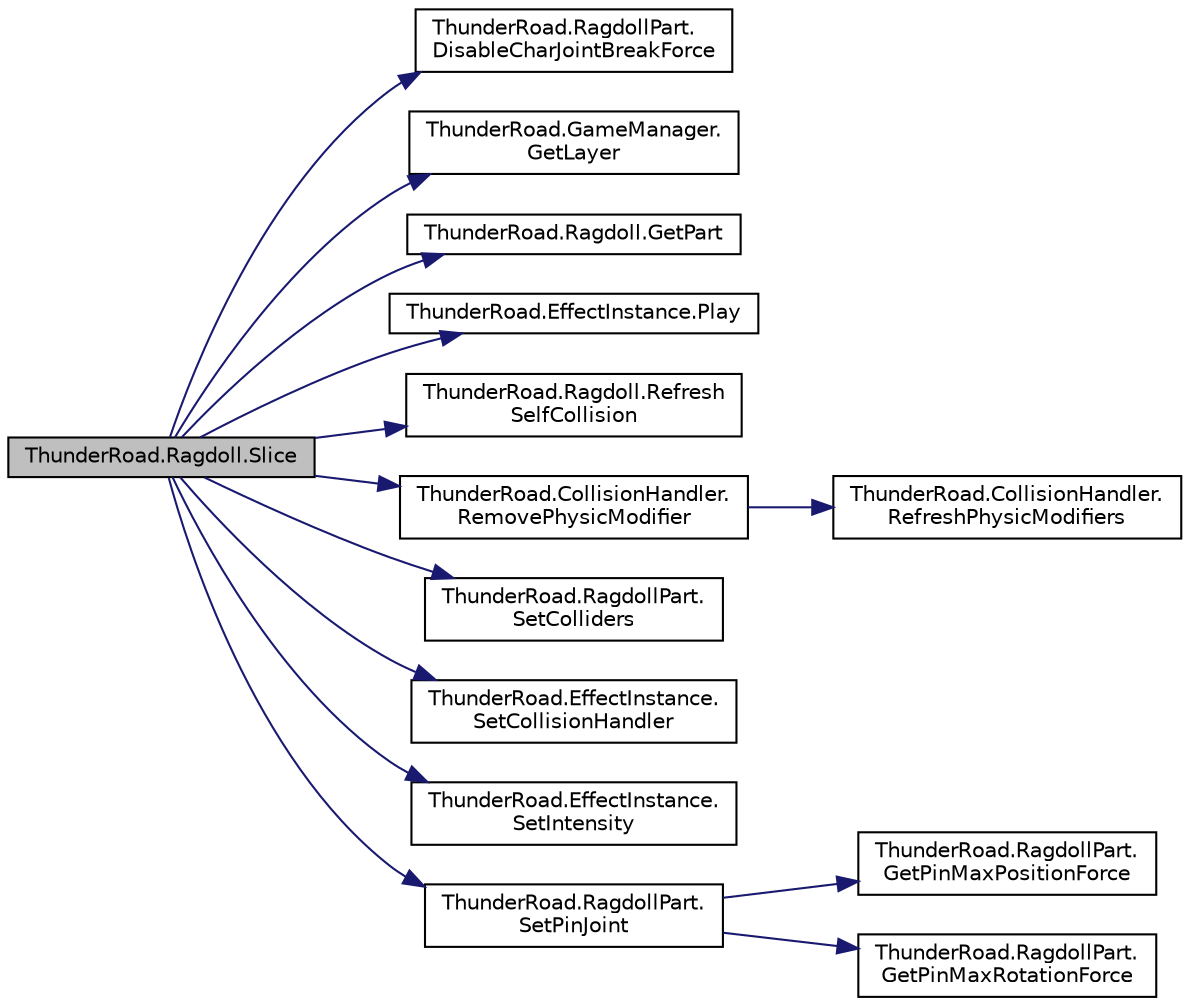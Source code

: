 digraph "ThunderRoad.Ragdoll.Slice"
{
 // LATEX_PDF_SIZE
  edge [fontname="Helvetica",fontsize="10",labelfontname="Helvetica",labelfontsize="10"];
  node [fontname="Helvetica",fontsize="10",shape=record];
  rankdir="LR";
  Node1 [label="ThunderRoad.Ragdoll.Slice",height=0.2,width=0.4,color="black", fillcolor="grey75", style="filled", fontcolor="black",tooltip="Slices the specified bone."];
  Node1 -> Node2 [color="midnightblue",fontsize="10",style="solid",fontname="Helvetica"];
  Node2 [label="ThunderRoad.RagdollPart.\lDisableCharJointBreakForce",height=0.2,width=0.4,color="black", fillcolor="white", style="filled",URL="$class_thunder_road_1_1_ragdoll_part.html#a0561ce1cb30c579f43c9a03d8a33e5e3",tooltip="Disables the character joint break force."];
  Node1 -> Node3 [color="midnightblue",fontsize="10",style="solid",fontname="Helvetica"];
  Node3 [label="ThunderRoad.GameManager.\lGetLayer",height=0.2,width=0.4,color="black", fillcolor="white", style="filled",URL="$class_thunder_road_1_1_game_manager.html#a4b7e3521ff92f30374062207b6e30352",tooltip="Gets the layer."];
  Node1 -> Node4 [color="midnightblue",fontsize="10",style="solid",fontname="Helvetica"];
  Node4 [label="ThunderRoad.Ragdoll.GetPart",height=0.2,width=0.4,color="black", fillcolor="white", style="filled",URL="$class_thunder_road_1_1_ragdoll.html#a63bb50459ca0652451c1aef3fc8155cb",tooltip="Gets the part."];
  Node1 -> Node5 [color="midnightblue",fontsize="10",style="solid",fontname="Helvetica"];
  Node5 [label="ThunderRoad.EffectInstance.Play",height=0.2,width=0.4,color="black", fillcolor="white", style="filled",URL="$class_thunder_road_1_1_effect_instance.html#a2e1b93aec710be57d9a9014149f0c5d5",tooltip="Plays the specified step custom hash identifier."];
  Node1 -> Node6 [color="midnightblue",fontsize="10",style="solid",fontname="Helvetica"];
  Node6 [label="ThunderRoad.Ragdoll.Refresh\lSelfCollision",height=0.2,width=0.4,color="black", fillcolor="white", style="filled",URL="$class_thunder_road_1_1_ragdoll.html#abce0604b71b43c97655a3596466fd485",tooltip="Refreshes the self collision."];
  Node1 -> Node7 [color="midnightblue",fontsize="10",style="solid",fontname="Helvetica"];
  Node7 [label="ThunderRoad.CollisionHandler.\lRemovePhysicModifier",height=0.2,width=0.4,color="black", fillcolor="white", style="filled",URL="$class_thunder_road_1_1_collision_handler.html#a0c22ab9a8eb20a0e65373f111b93362c",tooltip="Removes the physic modifier."];
  Node7 -> Node8 [color="midnightblue",fontsize="10",style="solid",fontname="Helvetica"];
  Node8 [label="ThunderRoad.CollisionHandler.\lRefreshPhysicModifiers",height=0.2,width=0.4,color="black", fillcolor="white", style="filled",URL="$class_thunder_road_1_1_collision_handler.html#a9baba308d0401342c4f214a885582413",tooltip="Refreshes the physic modifiers."];
  Node1 -> Node9 [color="midnightblue",fontsize="10",style="solid",fontname="Helvetica"];
  Node9 [label="ThunderRoad.RagdollPart.\lSetColliders",height=0.2,width=0.4,color="black", fillcolor="white", style="filled",URL="$class_thunder_road_1_1_ragdoll_part.html#ac9eb85154e5d74e66d6756be9f932e12",tooltip="Sets the colliders."];
  Node1 -> Node10 [color="midnightblue",fontsize="10",style="solid",fontname="Helvetica"];
  Node10 [label="ThunderRoad.EffectInstance.\lSetCollisionHandler",height=0.2,width=0.4,color="black", fillcolor="white", style="filled",URL="$class_thunder_road_1_1_effect_instance.html#abb2cbba81a2fbf8710240916e5534613",tooltip="Sets the collision handler."];
  Node1 -> Node11 [color="midnightblue",fontsize="10",style="solid",fontname="Helvetica"];
  Node11 [label="ThunderRoad.EffectInstance.\lSetIntensity",height=0.2,width=0.4,color="black", fillcolor="white", style="filled",URL="$class_thunder_road_1_1_effect_instance.html#ab4b317e4c00e6212a31d9af69fca4d16",tooltip="Sets the intensity."];
  Node1 -> Node12 [color="midnightblue",fontsize="10",style="solid",fontname="Helvetica"];
  Node12 [label="ThunderRoad.RagdollPart.\lSetPinJoint",height=0.2,width=0.4,color="black", fillcolor="white", style="filled",URL="$class_thunder_road_1_1_ragdoll_part.html#a21d4dd742aa88857e741c620986131be",tooltip="Sets the pin joint."];
  Node12 -> Node13 [color="midnightblue",fontsize="10",style="solid",fontname="Helvetica"];
  Node13 [label="ThunderRoad.RagdollPart.\lGetPinMaxPositionForce",height=0.2,width=0.4,color="black", fillcolor="white", style="filled",URL="$class_thunder_road_1_1_ragdoll_part.html#acd72acf2e180c26d25000f2543bce040",tooltip="Gets the pin maximum position force."];
  Node12 -> Node14 [color="midnightblue",fontsize="10",style="solid",fontname="Helvetica"];
  Node14 [label="ThunderRoad.RagdollPart.\lGetPinMaxRotationForce",height=0.2,width=0.4,color="black", fillcolor="white", style="filled",URL="$class_thunder_road_1_1_ragdoll_part.html#a72d1133f23c80848e7e536f7717cb2e9",tooltip="Gets the pin maximum rotation force."];
}
